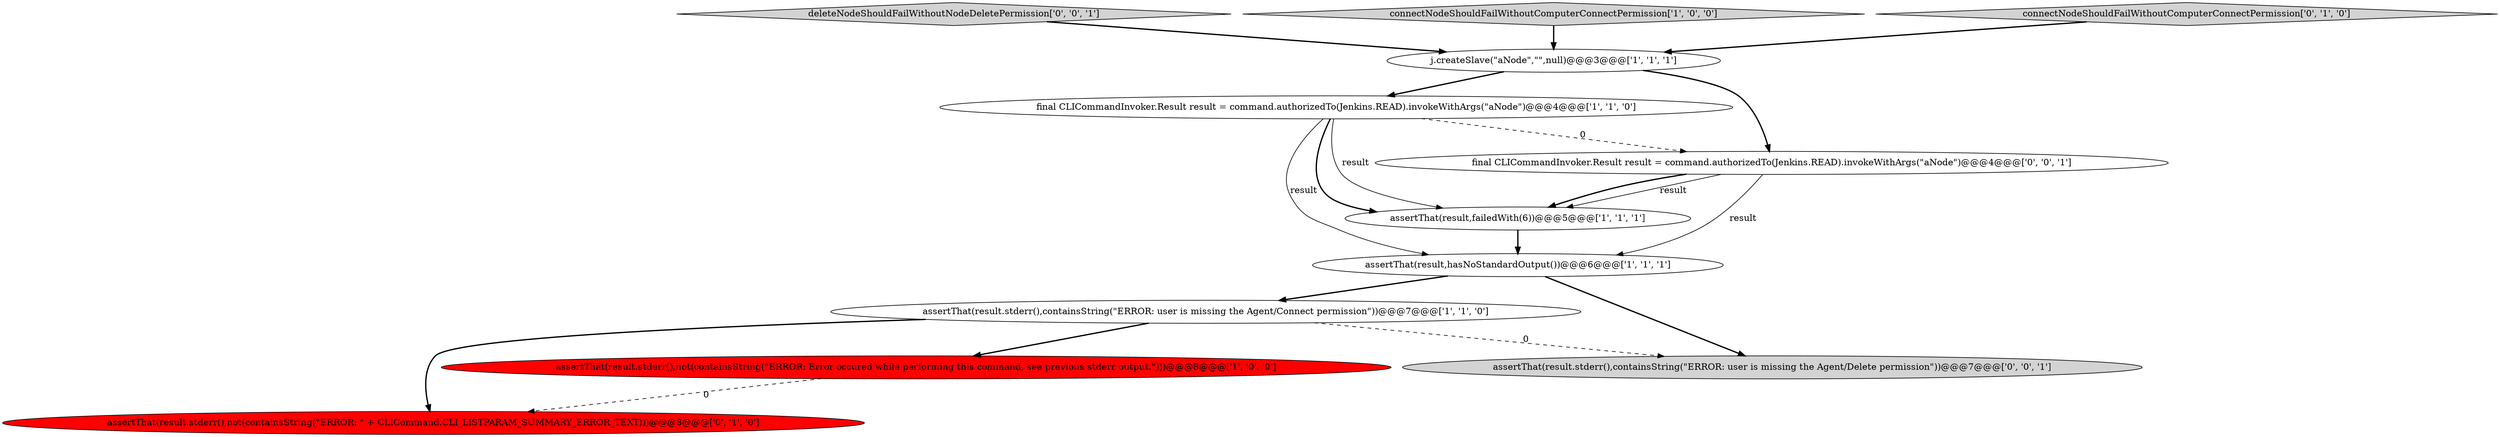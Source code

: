 digraph {
7 [style = filled, label = "assertThat(result.stderr(),not(containsString(\"ERROR: \" + CLICommand.CLI_LISTPARAM_SUMMARY_ERROR_TEXT)))@@@8@@@['0', '1', '0']", fillcolor = red, shape = ellipse image = "AAA1AAABBB2BBB"];
2 [style = filled, label = "final CLICommandInvoker.Result result = command.authorizedTo(Jenkins.READ).invokeWithArgs(\"aNode\")@@@4@@@['1', '1', '0']", fillcolor = white, shape = ellipse image = "AAA0AAABBB1BBB"];
3 [style = filled, label = "assertThat(result,hasNoStandardOutput())@@@6@@@['1', '1', '1']", fillcolor = white, shape = ellipse image = "AAA0AAABBB1BBB"];
9 [style = filled, label = "deleteNodeShouldFailWithoutNodeDeletePermission['0', '0', '1']", fillcolor = lightgray, shape = diamond image = "AAA0AAABBB3BBB"];
1 [style = filled, label = "j.createSlave(\"aNode\",\"\",null)@@@3@@@['1', '1', '1']", fillcolor = white, shape = ellipse image = "AAA0AAABBB1BBB"];
6 [style = filled, label = "assertThat(result.stderr(),containsString(\"ERROR: user is missing the Agent/Connect permission\"))@@@7@@@['1', '1', '0']", fillcolor = white, shape = ellipse image = "AAA0AAABBB1BBB"];
0 [style = filled, label = "assertThat(result,failedWith(6))@@@5@@@['1', '1', '1']", fillcolor = white, shape = ellipse image = "AAA0AAABBB1BBB"];
5 [style = filled, label = "connectNodeShouldFailWithoutComputerConnectPermission['1', '0', '0']", fillcolor = lightgray, shape = diamond image = "AAA0AAABBB1BBB"];
10 [style = filled, label = "assertThat(result.stderr(),containsString(\"ERROR: user is missing the Agent/Delete permission\"))@@@7@@@['0', '0', '1']", fillcolor = lightgray, shape = ellipse image = "AAA0AAABBB3BBB"];
8 [style = filled, label = "connectNodeShouldFailWithoutComputerConnectPermission['0', '1', '0']", fillcolor = lightgray, shape = diamond image = "AAA0AAABBB2BBB"];
4 [style = filled, label = "assertThat(result.stderr(),not(containsString(\"ERROR: Error occured while performing this command, see previous stderr output.\")))@@@8@@@['1', '0', '0']", fillcolor = red, shape = ellipse image = "AAA1AAABBB1BBB"];
11 [style = filled, label = "final CLICommandInvoker.Result result = command.authorizedTo(Jenkins.READ).invokeWithArgs(\"aNode\")@@@4@@@['0', '0', '1']", fillcolor = white, shape = ellipse image = "AAA0AAABBB3BBB"];
0->3 [style = bold, label=""];
8->1 [style = bold, label=""];
3->10 [style = bold, label=""];
6->4 [style = bold, label=""];
3->6 [style = bold, label=""];
5->1 [style = bold, label=""];
1->2 [style = bold, label=""];
2->0 [style = bold, label=""];
11->0 [style = bold, label=""];
2->11 [style = dashed, label="0"];
2->0 [style = solid, label="result"];
11->3 [style = solid, label="result"];
6->7 [style = bold, label=""];
9->1 [style = bold, label=""];
2->3 [style = solid, label="result"];
4->7 [style = dashed, label="0"];
11->0 [style = solid, label="result"];
1->11 [style = bold, label=""];
6->10 [style = dashed, label="0"];
}
